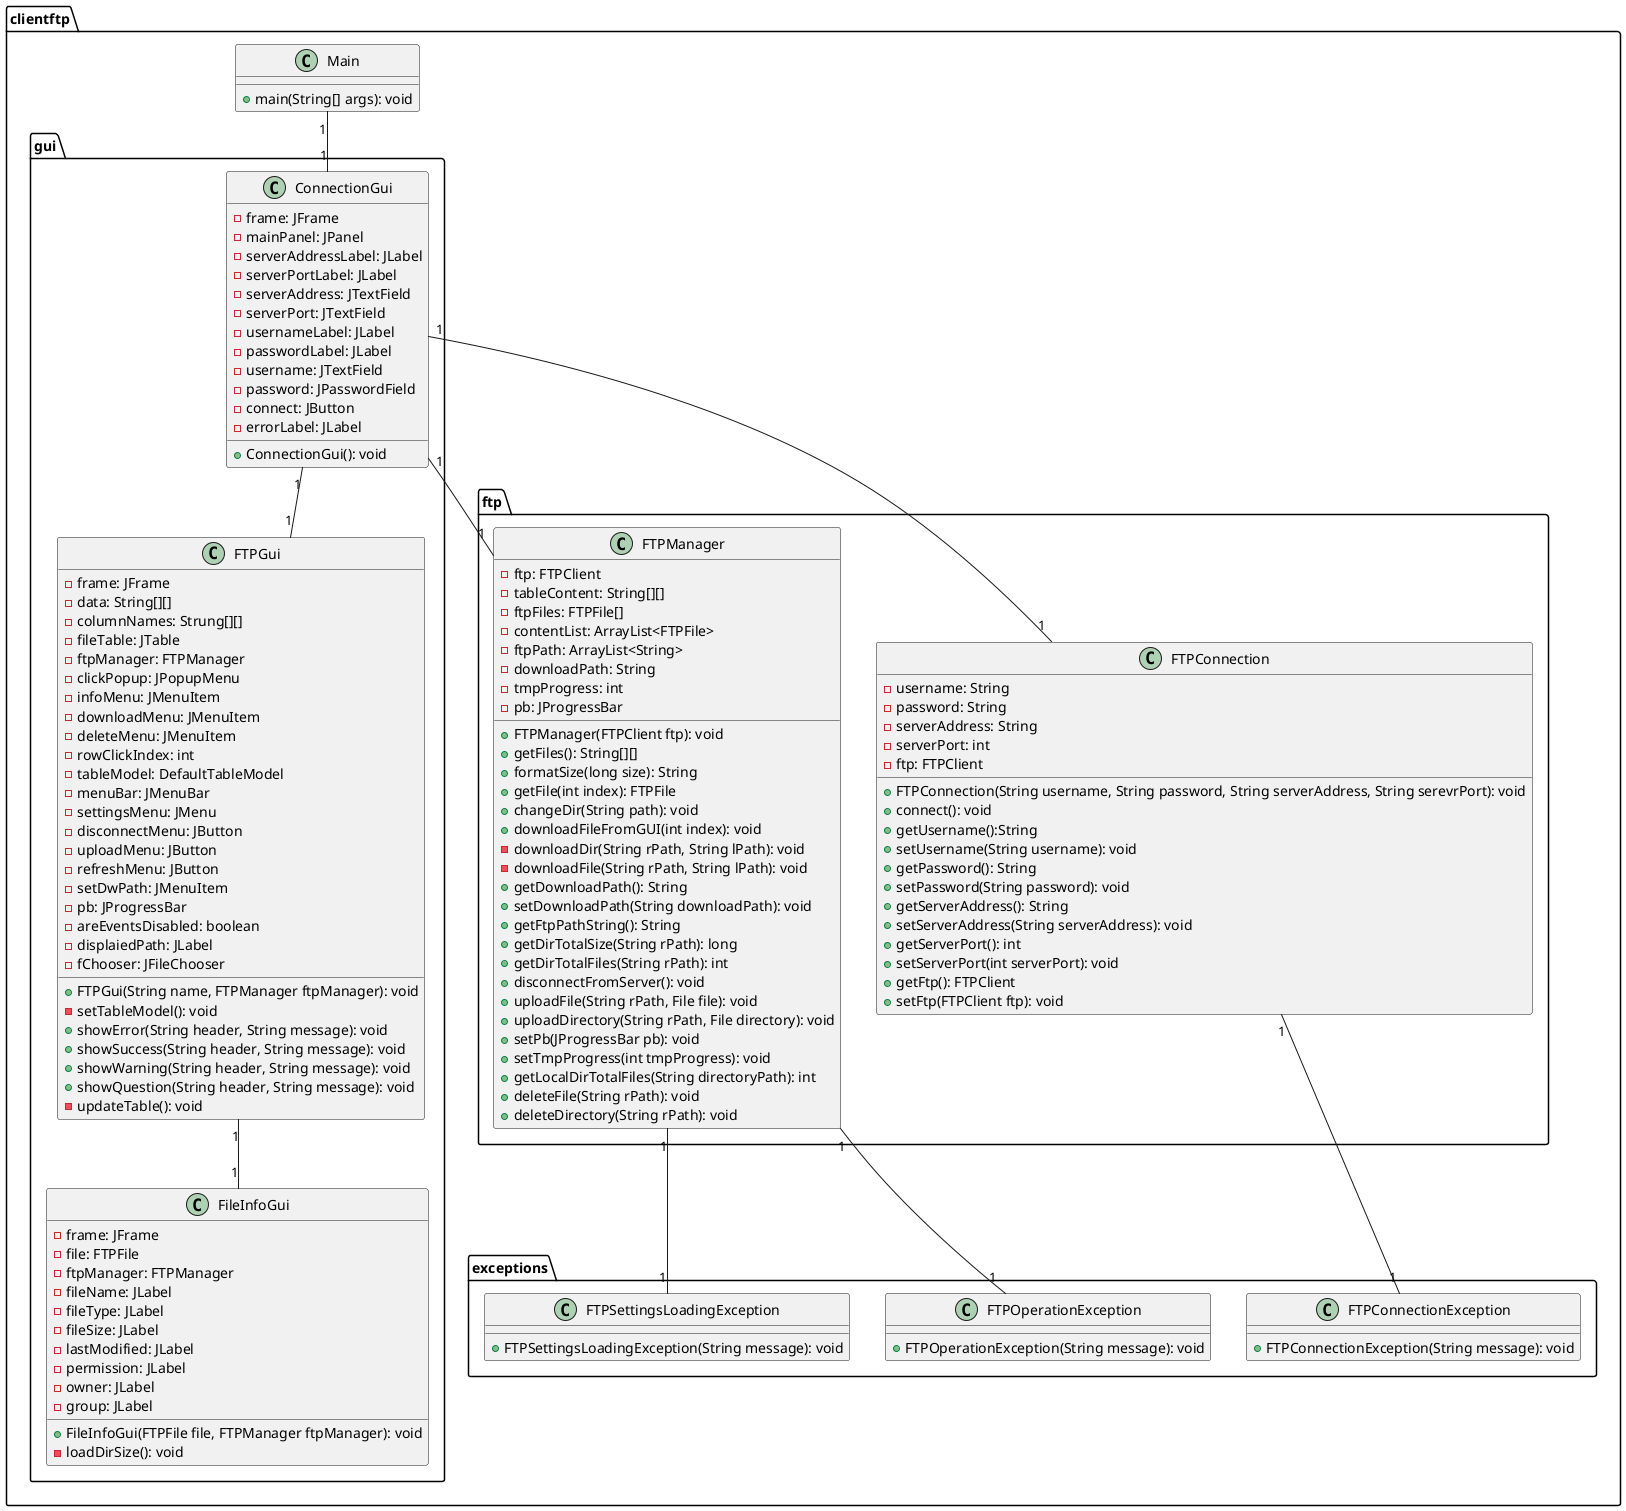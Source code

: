 @startuml
package clientftp{
    class Main{
        + main(String[] args): void
    }
    package exceptions{
        class FTPConnectionException{
            + FTPConnectionException(String message): void
        }
        class FTPOperationException{
            + FTPOperationException(String message): void
        }
        class FTPSettingsLoadingException{
            + FTPSettingsLoadingException(String message): void
        }
    }
    package gui{
        class ConnectionGui{
            - frame: JFrame
            - mainPanel: JPanel
            - serverAddressLabel: JLabel
            - serverPortLabel: JLabel
            - serverAddress: JTextField
            - serverPort: JTextField
            - usernameLabel: JLabel
            - passwordLabel: JLabel
            - username: JTextField
            - password: JPasswordField
            - connect: JButton
            - errorLabel: JLabel
            + ConnectionGui(): void
        }
        class FileInfoGui{
            - frame: JFrame
            - file: FTPFile
            - ftpManager: FTPManager
            - fileName: JLabel
            - fileType: JLabel
            - fileSize: JLabel
            - lastModified: JLabel
            - permission: JLabel
            - owner: JLabel
            - group: JLabel
            + FileInfoGui(FTPFile file, FTPManager ftpManager): void
            - loadDirSize(): void
        }
        class FTPGui{
            - frame: JFrame
            - data: String[][]
            - columnNames: Strung[][]
            - fileTable: JTable
            - ftpManager: FTPManager
            - clickPopup: JPopupMenu
            - infoMenu: JMenuItem
            - downloadMenu: JMenuItem
            - deleteMenu: JMenuItem
            - rowClickIndex: int
            - tableModel: DefaultTableModel
            - menuBar: JMenuBar
            - settingsMenu: JMenu
            - disconnectMenu: JButton
            - uploadMenu: JButton
            - refreshMenu: JButton
            - setDwPath: JMenuItem
            - pb: JProgressBar
            - areEventsDisabled: boolean
            - displaiedPath: JLabel
            - fChooser: JFileChooser
            + FTPGui(String name, FTPManager ftpManager): void
            - setTableModel(): void
            + showError(String header, String message): void
            + showSuccess(String header, String message): void
            + showWarning(String header, String message): void
            + showQuestion(String header, String message): void
            - updateTable(): void
        }
    }
    package ftp{
        class FTPConnection{
            - username: String
            - password: String
            - serverAddress: String
            - serverPort: int
            - ftp: FTPClient
            + FTPConnection(String username, String password, String serverAddress, String serevrPort): void
            + connect(): void
            + getUsername():String
            + setUsername(String username): void
            + getPassword(): String
            + setPassword(String password): void
            + getServerAddress(): String
            + setServerAddress(String serverAddress): void
            + getServerPort(): int
            + setServerPort(int serverPort): void
            + getFtp(): FTPClient
            + setFtp(FTPClient ftp): void
        }
        class FTPManager{
            - ftp: FTPClient
            - tableContent: String[][]
            - ftpFiles: FTPFile[]
            - contentList: ArrayList<FTPFile>
            - ftpPath: ArrayList<String>
            - downloadPath: String
            - tmpProgress: int
            - pb: JProgressBar
            + FTPManager(FTPClient ftp): void
            + getFiles(): String[][]
            + formatSize(long size): String
            + getFile(int index): FTPFile
            + changeDir(String path): void
            + downloadFileFromGUI(int index): void
            - downloadDir(String rPath, String lPath): void
            - downloadFile(String rPath, String lPath): void
            + getDownloadPath(): String
            + setDownloadPath(String downloadPath): void
            + getFtpPathString(): String
            + getDirTotalSize(String rPath): long
            + getDirTotalFiles(String rPath): int
            + disconnectFromServer(): void
            + uploadFile(String rPath, File file): void
            + uploadDirectory(String rPath, File directory): void
            + setPb(JProgressBar pb): void
            + setTmpProgress(int tmpProgress): void
            + getLocalDirTotalFiles(String directoryPath): int
            + deleteFile(String rPath): void
            + deleteDirectory(String rPath): void
        }
    }
}
Main"1"--"1"ConnectionGui
ConnectionGui"1"--"1"FTPConnection
ConnectionGui"1"--"1"FTPManager
ConnectionGui"1"--"1"FTPGui
FTPConnection"1"--"1"FTPConnectionException
FTPManager"1"--"1"FTPOperationException
FTPManager"1"--"1"FTPSettingsLoadingException
FTPGui"1"--"1"FileInfoGui
@enduml
